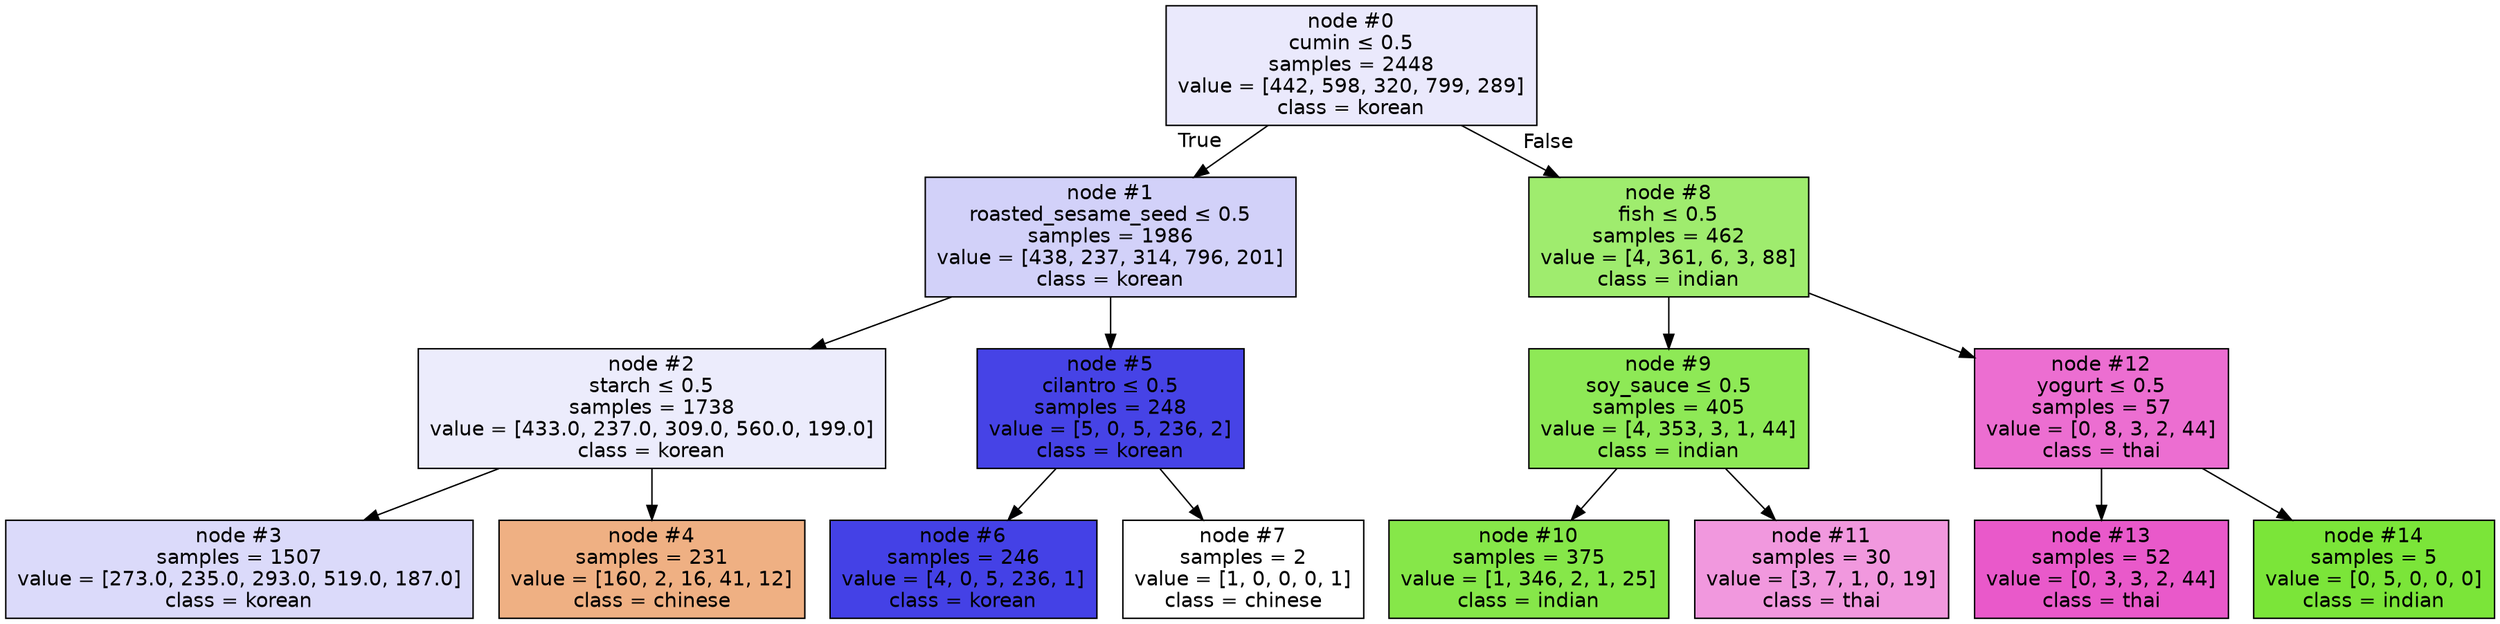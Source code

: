 digraph Tree {
node [shape=box, style="filled", color="black", fontname="helvetica"] ;
edge [fontname="helvetica"] ;
0 [label=<node &#35;0<br/>cumin &le; 0.5<br/>samples = 2448<br/>value = [442, 598, 320, 799, 289]<br/>class = korean>, fillcolor="#eae9fc"] ;
1 [label=<node &#35;1<br/>roasted_sesame_seed &le; 0.5<br/>samples = 1986<br/>value = [438, 237, 314, 796, 201]<br/>class = korean>, fillcolor="#d2d1f9"] ;
0 -> 1 [labeldistance=2.5, labelangle=45, headlabel="True"] ;
2 [label=<node &#35;2<br/>starch &le; 0.5<br/>samples = 1738<br/>value = [433.0, 237.0, 309.0, 560.0, 199.0]<br/>class = korean>, fillcolor="#ececfc"] ;
1 -> 2 ;
3 [label=<node &#35;3<br/>samples = 1507<br/>value = [273.0, 235.0, 293.0, 519.0, 187.0]<br/>class = korean>, fillcolor="#dbdafa"] ;
2 -> 3 ;
4 [label=<node &#35;4<br/>samples = 231<br/>value = [160, 2, 16, 41, 12]<br/>class = chinese>, fillcolor="#efb083"] ;
2 -> 4 ;
5 [label=<node &#35;5<br/>cilantro &le; 0.5<br/>samples = 248<br/>value = [5, 0, 5, 236, 2]<br/>class = korean>, fillcolor="#4643e6"] ;
1 -> 5 ;
6 [label=<node &#35;6<br/>samples = 246<br/>value = [4, 0, 5, 236, 1]<br/>class = korean>, fillcolor="#4441e6"] ;
5 -> 6 ;
7 [label=<node &#35;7<br/>samples = 2<br/>value = [1, 0, 0, 0, 1]<br/>class = chinese>, fillcolor="#ffffff"] ;
5 -> 7 ;
8 [label=<node &#35;8<br/>fish &le; 0.5<br/>samples = 462<br/>value = [4, 361, 6, 3, 88]<br/>class = indian>, fillcolor="#9fec6e"] ;
0 -> 8 [labeldistance=2.5, labelangle=-45, headlabel="False"] ;
9 [label=<node &#35;9<br/>soy_sauce &le; 0.5<br/>samples = 405<br/>value = [4, 353, 3, 1, 44]<br/>class = indian>, fillcolor="#8ee956"] ;
8 -> 9 ;
10 [label=<node &#35;10<br/>samples = 375<br/>value = [1, 346, 2, 1, 25]<br/>class = indian>, fillcolor="#86e749"] ;
9 -> 10 ;
11 [label=<node &#35;11<br/>samples = 30<br/>value = [3, 7, 1, 0, 19]<br/>class = thai>, fillcolor="#f198de"] ;
9 -> 11 ;
12 [label=<node &#35;12<br/>yogurt &le; 0.5<br/>samples = 57<br/>value = [0, 8, 3, 2, 44]<br/>class = thai>, fillcolor="#ec6ed1"] ;
8 -> 12 ;
13 [label=<node &#35;13<br/>samples = 52<br/>value = [0, 3, 3, 2, 44]<br/>class = thai>, fillcolor="#e959ca"] ;
12 -> 13 ;
14 [label=<node &#35;14<br/>samples = 5<br/>value = [0, 5, 0, 0, 0]<br/>class = indian>, fillcolor="#7be539"] ;
12 -> 14 ;
}